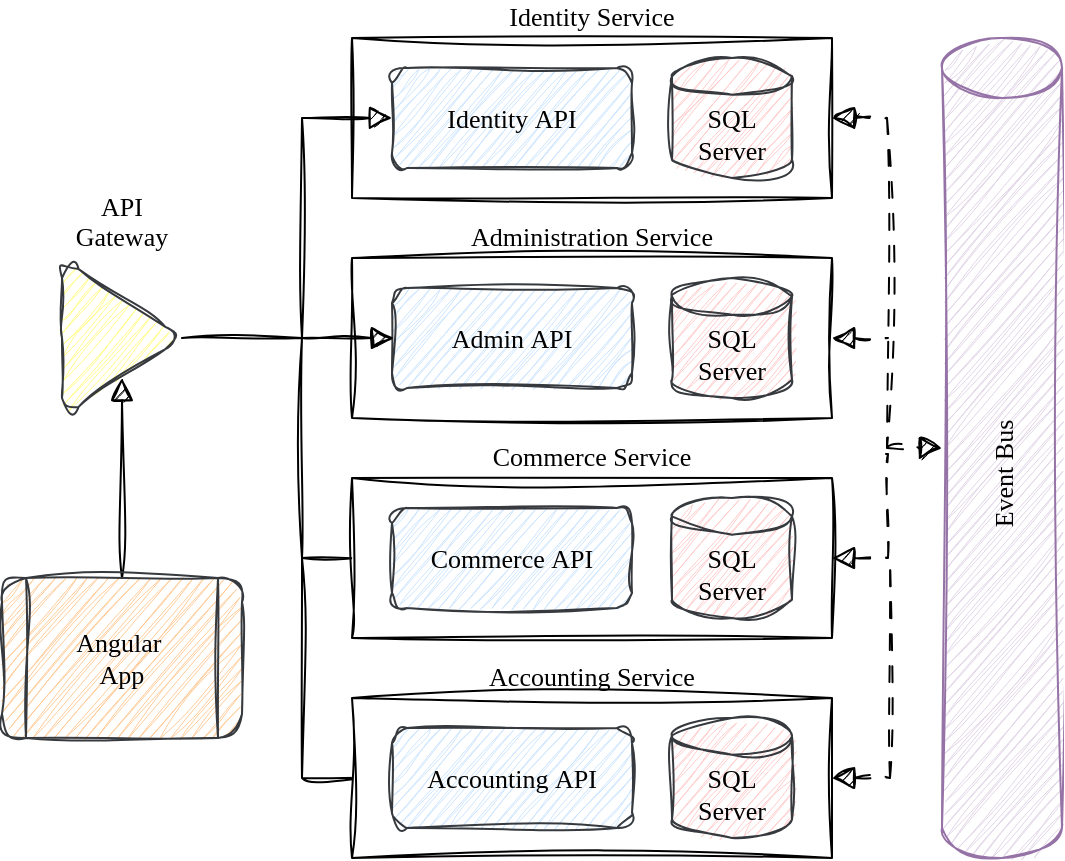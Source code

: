 <mxfile version="26.2.2">
  <diagram name="01. High-Level Arch" id="QKlnxMyhEMRWTQ6YONRS">
    <mxGraphModel dx="1474" dy="856" grid="0" gridSize="10" guides="1" tooltips="1" connect="1" arrows="1" fold="1" page="1" pageScale="1" pageWidth="1100" pageHeight="850" background="#ffffff" math="0" shadow="0">
      <root>
        <mxCell id="0" />
        <mxCell id="1" parent="0" />
        <mxCell id="u1pQqvad35IGNw-dakRc-11" value="" style="group" parent="1" vertex="1" connectable="0">
          <mxGeometry x="425" y="50" width="240" height="80" as="geometry" />
        </mxCell>
        <mxCell id="u1pQqvad35IGNw-dakRc-7" value="Identity Service" style="rounded=0;whiteSpace=wrap;html=1;shadow=0;glass=0;sketch=1;jiggle=2;curveFitting=1;align=center;verticalAlign=bottom;fontFamily=Comic Sans MS;fontSize=13;labelPosition=center;verticalLabelPosition=top;" parent="u1pQqvad35IGNw-dakRc-11" vertex="1">
          <mxGeometry width="240" height="80" as="geometry" />
        </mxCell>
        <mxCell id="u1pQqvad35IGNw-dakRc-1" value="Identity&amp;nbsp;&lt;span style=&quot;background-color: transparent; color: light-dark(rgb(0, 0, 0), rgb(255, 255, 255));&quot;&gt;API&lt;/span&gt;" style="rounded=1;whiteSpace=wrap;html=1;sketch=1;curveFitting=1;jiggle=2;fontFamily=Comic Sans MS;glass=0;shadow=0;fillColor=#cce5ff;strokeColor=#36393d;fontSize=13;" parent="u1pQqvad35IGNw-dakRc-11" vertex="1">
          <mxGeometry x="20" y="15" width="120" height="50" as="geometry" />
        </mxCell>
        <mxCell id="u1pQqvad35IGNw-dakRc-6" value="SQL Server" style="shape=cylinder3;whiteSpace=wrap;html=1;boundedLbl=1;backgroundOutline=1;size=9.171;rounded=1;shadow=0;glass=0;sketch=1;jiggle=2;curveFitting=1;strokeColor=#36393d;align=center;verticalAlign=middle;fontFamily=Comic Sans MS;fontSize=13;fontColor=default;fillColor=#ffcccc;" parent="u1pQqvad35IGNw-dakRc-11" vertex="1">
          <mxGeometry x="160" y="10" width="60" height="60" as="geometry" />
        </mxCell>
        <mxCell id="u1pQqvad35IGNw-dakRc-31" style="edgeStyle=orthogonalEdgeStyle;shape=connector;rounded=0;sketch=1;jiggle=2;curveFitting=1;orthogonalLoop=1;jettySize=auto;html=1;strokeColor=default;align=center;verticalAlign=middle;fontFamily=Comic Sans MS;fontSize=13;fontColor=default;labelBackgroundColor=default;startSize=0;endArrow=block;endFill=1;endSize=9;" parent="1" source="u1pQqvad35IGNw-dakRc-10" target="u1pQqvad35IGNw-dakRc-23" edge="1">
          <mxGeometry relative="1" as="geometry">
            <Array as="points">
              <mxPoint x="400" y="200" />
              <mxPoint x="400" y="310" />
            </Array>
          </mxGeometry>
        </mxCell>
        <mxCell id="u1pQqvad35IGNw-dakRc-32" style="edgeStyle=orthogonalEdgeStyle;shape=connector;rounded=0;sketch=1;jiggle=2;curveFitting=1;orthogonalLoop=1;jettySize=auto;html=1;strokeColor=default;align=center;verticalAlign=middle;fontFamily=Comic Sans MS;fontSize=13;fontColor=default;labelBackgroundColor=default;startSize=0;endArrow=block;endFill=1;endSize=9;" parent="1" target="u1pQqvad35IGNw-dakRc-19" edge="1">
          <mxGeometry relative="1" as="geometry">
            <mxPoint x="400" y="310" as="sourcePoint" />
            <Array as="points">
              <mxPoint x="400" y="420" />
            </Array>
          </mxGeometry>
        </mxCell>
        <mxCell id="u1pQqvad35IGNw-dakRc-10" value="API Gateway" style="triangle;whiteSpace=wrap;html=1;rounded=1;shadow=0;glass=0;sketch=1;jiggle=2;curveFitting=1;strokeColor=#36393d;align=center;verticalAlign=bottom;fontFamily=Comic Sans MS;fontSize=13;fillColor=#ffff88;labelPosition=center;verticalLabelPosition=top;" parent="1" vertex="1">
          <mxGeometry x="280" y="160" width="60" height="80" as="geometry" />
        </mxCell>
        <mxCell id="u1pQqvad35IGNw-dakRc-12" value="" style="group" parent="1" vertex="1" connectable="0">
          <mxGeometry x="425" y="160" width="240" height="80" as="geometry" />
        </mxCell>
        <mxCell id="u1pQqvad35IGNw-dakRc-13" value="Administration Service" style="rounded=0;whiteSpace=wrap;html=1;shadow=0;glass=0;sketch=1;jiggle=2;curveFitting=1;align=center;verticalAlign=bottom;fontFamily=Comic Sans MS;fontSize=13;labelPosition=center;verticalLabelPosition=top;" parent="u1pQqvad35IGNw-dakRc-12" vertex="1">
          <mxGeometry width="240" height="80" as="geometry" />
        </mxCell>
        <mxCell id="u1pQqvad35IGNw-dakRc-14" value="Admin&amp;nbsp;&lt;span style=&quot;background-color: transparent; color: light-dark(rgb(0, 0, 0), rgb(255, 255, 255));&quot;&gt;API&lt;/span&gt;" style="rounded=1;whiteSpace=wrap;html=1;sketch=1;curveFitting=1;jiggle=2;fontFamily=Comic Sans MS;glass=0;shadow=0;fillColor=#cce5ff;strokeColor=#36393d;fontSize=13;" parent="u1pQqvad35IGNw-dakRc-12" vertex="1">
          <mxGeometry x="20" y="15" width="120" height="50" as="geometry" />
        </mxCell>
        <mxCell id="u1pQqvad35IGNw-dakRc-15" value="SQL Server" style="shape=cylinder3;whiteSpace=wrap;html=1;boundedLbl=1;backgroundOutline=1;size=9.171;rounded=1;shadow=0;glass=0;sketch=1;jiggle=2;curveFitting=1;strokeColor=#36393d;align=center;verticalAlign=middle;fontFamily=Comic Sans MS;fontSize=13;fontColor=default;fillColor=#ffcccc;" parent="u1pQqvad35IGNw-dakRc-12" vertex="1">
          <mxGeometry x="160" y="10" width="60" height="60" as="geometry" />
        </mxCell>
        <mxCell id="u1pQqvad35IGNw-dakRc-26" style="edgeStyle=orthogonalEdgeStyle;rounded=0;orthogonalLoop=1;jettySize=auto;html=1;fontFamily=Comic Sans MS;fontSize=13;fontColor=default;sketch=1;curveFitting=1;jiggle=2;endSize=9;startSize=0;endArrow=block;endFill=1;" parent="1" source="u1pQqvad35IGNw-dakRc-25" target="u1pQqvad35IGNw-dakRc-10" edge="1">
          <mxGeometry relative="1" as="geometry" />
        </mxCell>
        <mxCell id="u1pQqvad35IGNw-dakRc-25" value="Angular&amp;nbsp;&lt;div&gt;App&lt;/div&gt;" style="shape=process;whiteSpace=wrap;html=1;backgroundOutline=1;rounded=1;shadow=0;glass=0;sketch=1;jiggle=2;curveFitting=1;strokeColor=#36393d;align=center;verticalAlign=middle;fontFamily=Comic Sans MS;fontSize=13;fillColor=#ffcc99;" parent="1" vertex="1">
          <mxGeometry x="250" y="320" width="120" height="80" as="geometry" />
        </mxCell>
        <mxCell id="u1pQqvad35IGNw-dakRc-28" style="edgeStyle=orthogonalEdgeStyle;shape=connector;rounded=0;sketch=1;jiggle=2;curveFitting=1;orthogonalLoop=1;jettySize=auto;html=1;entryX=0;entryY=0.5;entryDx=0;entryDy=0;strokeColor=default;align=center;verticalAlign=middle;fontFamily=Comic Sans MS;fontSize=13;fontColor=default;labelBackgroundColor=default;startSize=0;endArrow=block;endFill=1;endSize=9;" parent="1" target="u1pQqvad35IGNw-dakRc-1" edge="1">
          <mxGeometry relative="1" as="geometry">
            <mxPoint x="400" y="200" as="sourcePoint" />
            <Array as="points">
              <mxPoint x="400" y="90" />
            </Array>
          </mxGeometry>
        </mxCell>
        <mxCell id="u1pQqvad35IGNw-dakRc-17" value="" style="group" parent="1" vertex="1" connectable="0">
          <mxGeometry x="425" y="380" width="240" height="80" as="geometry" />
        </mxCell>
        <mxCell id="u1pQqvad35IGNw-dakRc-18" value="Accounting Service" style="rounded=0;whiteSpace=wrap;html=1;shadow=0;glass=0;sketch=1;jiggle=2;curveFitting=1;align=center;verticalAlign=bottom;fontFamily=Comic Sans MS;fontSize=13;labelPosition=center;verticalLabelPosition=top;" parent="u1pQqvad35IGNw-dakRc-17" vertex="1">
          <mxGeometry width="240" height="80" as="geometry" />
        </mxCell>
        <mxCell id="u1pQqvad35IGNw-dakRc-19" value="Accounting&amp;nbsp;&lt;span style=&quot;background-color: transparent; color: light-dark(rgb(0, 0, 0), rgb(255, 255, 255));&quot;&gt;API&lt;/span&gt;" style="rounded=1;whiteSpace=wrap;html=1;sketch=1;curveFitting=1;jiggle=2;fontFamily=Comic Sans MS;glass=0;shadow=0;fillColor=#cce5ff;strokeColor=#36393d;fontSize=13;" parent="u1pQqvad35IGNw-dakRc-17" vertex="1">
          <mxGeometry x="20" y="15" width="120" height="50" as="geometry" />
        </mxCell>
        <mxCell id="u1pQqvad35IGNw-dakRc-20" value="SQL Server" style="shape=cylinder3;whiteSpace=wrap;html=1;boundedLbl=1;backgroundOutline=1;size=9.171;rounded=1;shadow=0;glass=0;sketch=1;jiggle=2;curveFitting=1;strokeColor=#36393d;align=center;verticalAlign=middle;fontFamily=Comic Sans MS;fontSize=13;fontColor=default;fillColor=#ffcccc;" parent="u1pQqvad35IGNw-dakRc-17" vertex="1">
          <mxGeometry x="160" y="10" width="60" height="60" as="geometry" />
        </mxCell>
        <mxCell id="u1pQqvad35IGNw-dakRc-21" value="" style="group" parent="1" vertex="1" connectable="0">
          <mxGeometry x="425" y="270" width="240" height="80" as="geometry" />
        </mxCell>
        <mxCell id="u1pQqvad35IGNw-dakRc-22" value="Commerce Service" style="rounded=0;whiteSpace=wrap;html=1;shadow=0;glass=0;sketch=1;jiggle=2;curveFitting=1;align=center;verticalAlign=bottom;fontFamily=Comic Sans MS;fontSize=13;labelPosition=center;verticalLabelPosition=top;" parent="u1pQqvad35IGNw-dakRc-21" vertex="1">
          <mxGeometry width="240" height="80" as="geometry" />
        </mxCell>
        <mxCell id="u1pQqvad35IGNw-dakRc-23" value="Commerce&amp;nbsp;&lt;span style=&quot;background-color: transparent; color: light-dark(rgb(0, 0, 0), rgb(255, 255, 255));&quot;&gt;API&lt;/span&gt;" style="rounded=1;whiteSpace=wrap;html=1;sketch=1;curveFitting=1;jiggle=2;fontFamily=Comic Sans MS;glass=0;shadow=0;fillColor=#cce5ff;strokeColor=#36393d;fontSize=13;" parent="u1pQqvad35IGNw-dakRc-21" vertex="1">
          <mxGeometry x="20" y="15" width="120" height="50" as="geometry" />
        </mxCell>
        <mxCell id="u1pQqvad35IGNw-dakRc-24" value="SQL Server" style="shape=cylinder3;whiteSpace=wrap;html=1;boundedLbl=1;backgroundOutline=1;size=9.171;rounded=1;shadow=0;glass=0;sketch=1;jiggle=2;curveFitting=1;strokeColor=#36393d;align=center;verticalAlign=middle;fontFamily=Comic Sans MS;fontSize=13;fontColor=default;fillColor=#ffcccc;" parent="u1pQqvad35IGNw-dakRc-21" vertex="1">
          <mxGeometry x="160" y="10" width="60" height="60" as="geometry" />
        </mxCell>
        <mxCell id="u1pQqvad35IGNw-dakRc-33" style="edgeStyle=orthogonalEdgeStyle;shape=connector;rounded=0;sketch=1;jiggle=2;curveFitting=1;orthogonalLoop=1;jettySize=auto;html=1;strokeColor=default;align=center;verticalAlign=middle;fontFamily=Comic Sans MS;fontSize=13;fontColor=default;labelBackgroundColor=default;startSize=0;endArrow=block;endFill=1;endSize=9;" parent="1" edge="1">
          <mxGeometry relative="1" as="geometry">
            <mxPoint x="446" y="200.0" as="targetPoint" />
            <mxPoint x="400" y="200" as="sourcePoint" />
          </mxGeometry>
        </mxCell>
        <mxCell id="u1pQqvad35IGNw-dakRc-34" value="&lt;span&gt;Event Bus&lt;/span&gt;" style="shape=cylinder3;whiteSpace=wrap;html=1;boundedLbl=1;backgroundOutline=1;size=15;rounded=1;shadow=0;glass=0;sketch=1;jiggle=2;curveFitting=1;strokeColor=#9673a6;align=center;verticalAlign=middle;fontFamily=Comic Sans MS;fontSize=13;labelBackgroundColor=none;fillColor=#e1d5e7;labelPosition=center;verticalLabelPosition=middle;horizontal=0;" parent="1" vertex="1">
          <mxGeometry x="720" y="50" width="60" height="410" as="geometry" />
        </mxCell>
        <mxCell id="u1pQqvad35IGNw-dakRc-35" style="edgeStyle=orthogonalEdgeStyle;shape=connector;rounded=0;sketch=1;jiggle=2;curveFitting=1;orthogonalLoop=1;jettySize=auto;html=1;strokeColor=default;align=center;verticalAlign=middle;fontFamily=Comic Sans MS;fontSize=13;fontColor=default;labelBackgroundColor=default;startSize=9;endArrow=block;endFill=1;endSize=9;startArrow=block;startFill=1;dashed=1;dashPattern=8 8;" parent="1" source="u1pQqvad35IGNw-dakRc-7" target="u1pQqvad35IGNw-dakRc-34" edge="1">
          <mxGeometry relative="1" as="geometry" />
        </mxCell>
        <mxCell id="u1pQqvad35IGNw-dakRc-36" style="edgeStyle=orthogonalEdgeStyle;shape=connector;rounded=0;sketch=1;jiggle=2;curveFitting=1;orthogonalLoop=1;jettySize=auto;html=1;strokeColor=default;align=center;verticalAlign=middle;fontFamily=Comic Sans MS;fontSize=13;fontColor=default;labelBackgroundColor=default;startSize=9;endArrow=none;endFill=1;endSize=9;startArrow=block;startFill=1;dashed=1;dashPattern=8 8;exitX=1;exitY=0.5;exitDx=0;exitDy=0;" parent="1" source="u1pQqvad35IGNw-dakRc-13" edge="1">
          <mxGeometry relative="1" as="geometry">
            <mxPoint x="675" y="100" as="sourcePoint" />
            <mxPoint x="693" y="200" as="targetPoint" />
          </mxGeometry>
        </mxCell>
        <mxCell id="u1pQqvad35IGNw-dakRc-37" style="edgeStyle=orthogonalEdgeStyle;shape=connector;rounded=0;sketch=1;jiggle=2;curveFitting=1;orthogonalLoop=1;jettySize=auto;html=1;strokeColor=default;align=center;verticalAlign=middle;fontFamily=Comic Sans MS;fontSize=13;fontColor=default;labelBackgroundColor=default;startSize=9;endArrow=none;endFill=1;endSize=9;startArrow=block;startFill=1;dashed=1;dashPattern=8 8;" parent="1" source="u1pQqvad35IGNw-dakRc-22" edge="1">
          <mxGeometry relative="1" as="geometry">
            <mxPoint x="667" y="318" as="sourcePoint" />
            <mxPoint x="692" y="258" as="targetPoint" />
            <Array as="points">
              <mxPoint x="693" y="310" />
              <mxPoint x="693" y="258" />
            </Array>
          </mxGeometry>
        </mxCell>
        <mxCell id="u1pQqvad35IGNw-dakRc-38" style="edgeStyle=orthogonalEdgeStyle;shape=connector;rounded=0;sketch=1;jiggle=2;curveFitting=1;orthogonalLoop=1;jettySize=auto;html=1;strokeColor=default;align=center;verticalAlign=middle;fontFamily=Comic Sans MS;fontSize=13;fontColor=default;labelBackgroundColor=default;startSize=9;endArrow=none;endFill=1;endSize=9;startArrow=block;startFill=1;dashed=1;dashPattern=8 8;exitX=1;exitY=0.5;exitDx=0;exitDy=0;" parent="1" source="u1pQqvad35IGNw-dakRc-18" edge="1">
          <mxGeometry relative="1" as="geometry">
            <mxPoint x="644" y="420" as="sourcePoint" />
            <mxPoint x="694" y="310" as="targetPoint" />
            <Array as="points">
              <mxPoint x="694" y="420" />
            </Array>
          </mxGeometry>
        </mxCell>
      </root>
    </mxGraphModel>
  </diagram>
</mxfile>
